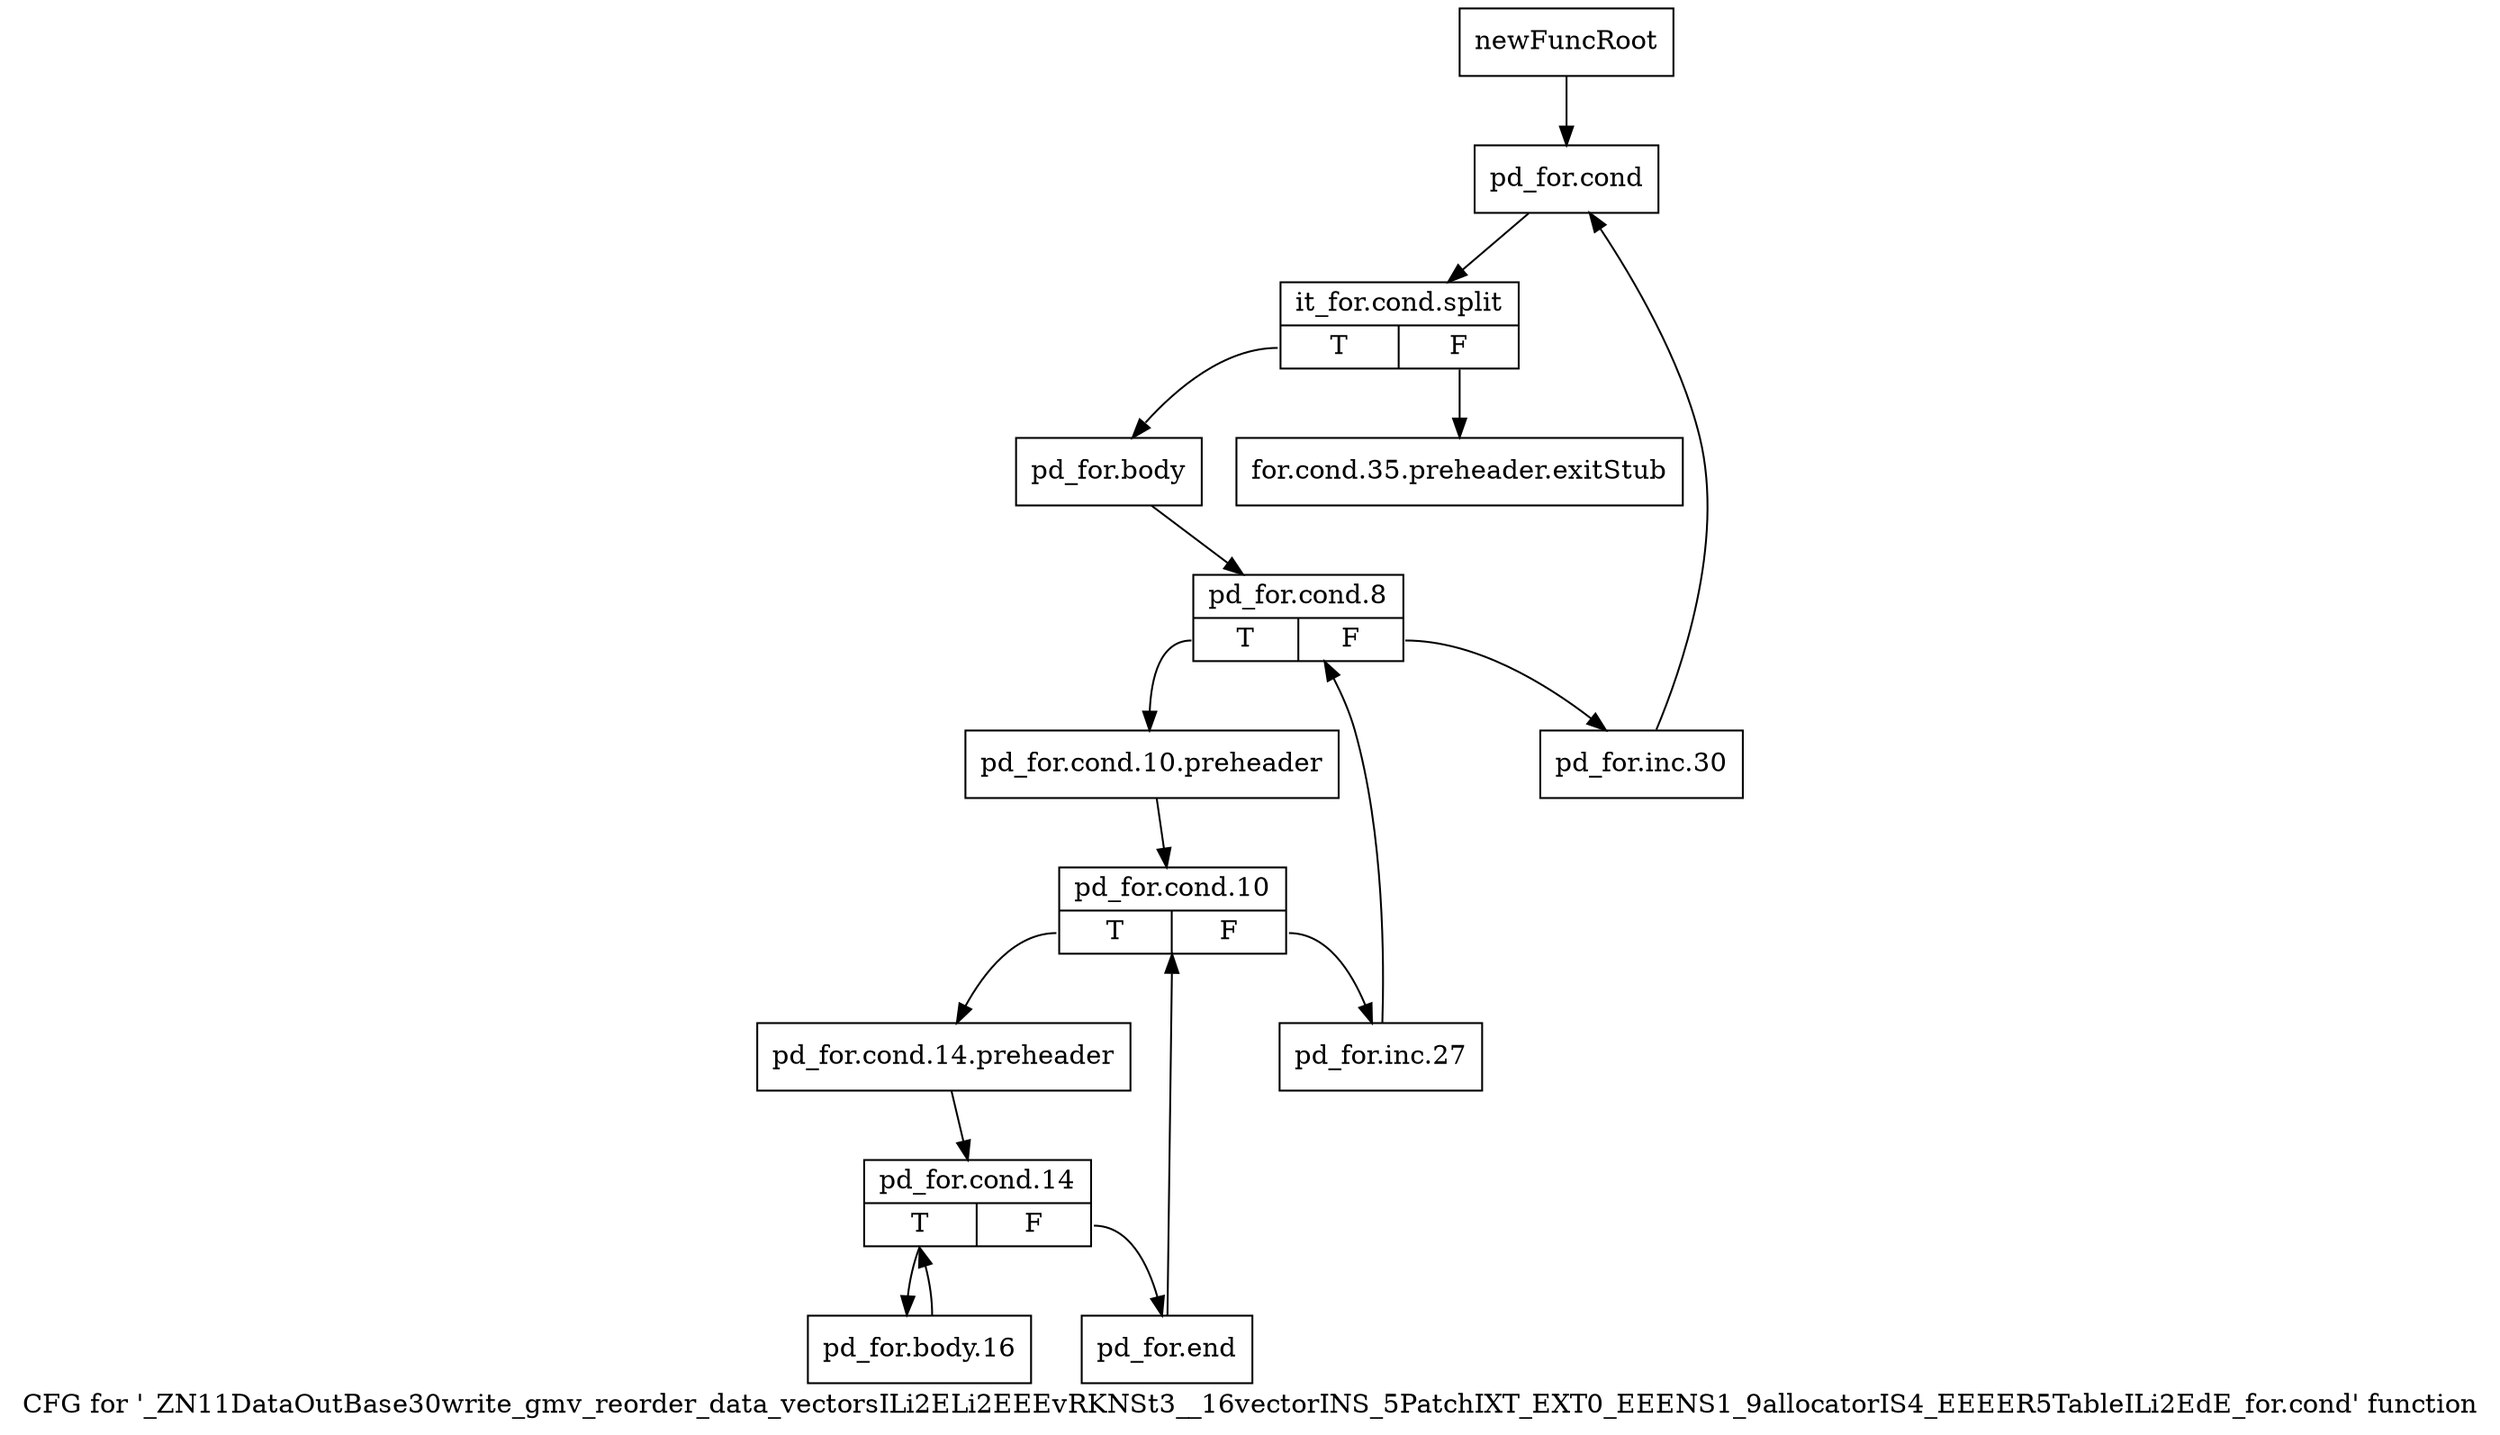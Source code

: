 digraph "CFG for '_ZN11DataOutBase30write_gmv_reorder_data_vectorsILi2ELi2EEEvRKNSt3__16vectorINS_5PatchIXT_EXT0_EEENS1_9allocatorIS4_EEEER5TableILi2EdE_for.cond' function" {
	label="CFG for '_ZN11DataOutBase30write_gmv_reorder_data_vectorsILi2ELi2EEEvRKNSt3__16vectorINS_5PatchIXT_EXT0_EEENS1_9allocatorIS4_EEEER5TableILi2EdE_for.cond' function";

	Node0x8d80a30 [shape=record,label="{newFuncRoot}"];
	Node0x8d80a30 -> Node0x8d80ad0;
	Node0x8d80a80 [shape=record,label="{for.cond.35.preheader.exitStub}"];
	Node0x8d80ad0 [shape=record,label="{pd_for.cond}"];
	Node0x8d80ad0 -> Node0xc3adb40;
	Node0xc3adb40 [shape=record,label="{it_for.cond.split|{<s0>T|<s1>F}}"];
	Node0xc3adb40:s0 -> Node0x8d80b20;
	Node0xc3adb40:s1 -> Node0x8d80a80;
	Node0x8d80b20 [shape=record,label="{pd_for.body}"];
	Node0x8d80b20 -> Node0x8d80b70;
	Node0x8d80b70 [shape=record,label="{pd_for.cond.8|{<s0>T|<s1>F}}"];
	Node0x8d80b70:s0 -> Node0x8d80c10;
	Node0x8d80b70:s1 -> Node0x8d80bc0;
	Node0x8d80bc0 [shape=record,label="{pd_for.inc.30}"];
	Node0x8d80bc0 -> Node0x8d80ad0;
	Node0x8d80c10 [shape=record,label="{pd_for.cond.10.preheader}"];
	Node0x8d80c10 -> Node0x8d80c60;
	Node0x8d80c60 [shape=record,label="{pd_for.cond.10|{<s0>T|<s1>F}}"];
	Node0x8d80c60:s0 -> Node0x8d80d00;
	Node0x8d80c60:s1 -> Node0x8d80cb0;
	Node0x8d80cb0 [shape=record,label="{pd_for.inc.27}"];
	Node0x8d80cb0 -> Node0x8d80b70;
	Node0x8d80d00 [shape=record,label="{pd_for.cond.14.preheader}"];
	Node0x8d80d00 -> Node0x8d80d50;
	Node0x8d80d50 [shape=record,label="{pd_for.cond.14|{<s0>T|<s1>F}}"];
	Node0x8d80d50:s0 -> Node0x8d80df0;
	Node0x8d80d50:s1 -> Node0x8d80da0;
	Node0x8d80da0 [shape=record,label="{pd_for.end}"];
	Node0x8d80da0 -> Node0x8d80c60;
	Node0x8d80df0 [shape=record,label="{pd_for.body.16}"];
	Node0x8d80df0 -> Node0x8d80d50;
}

